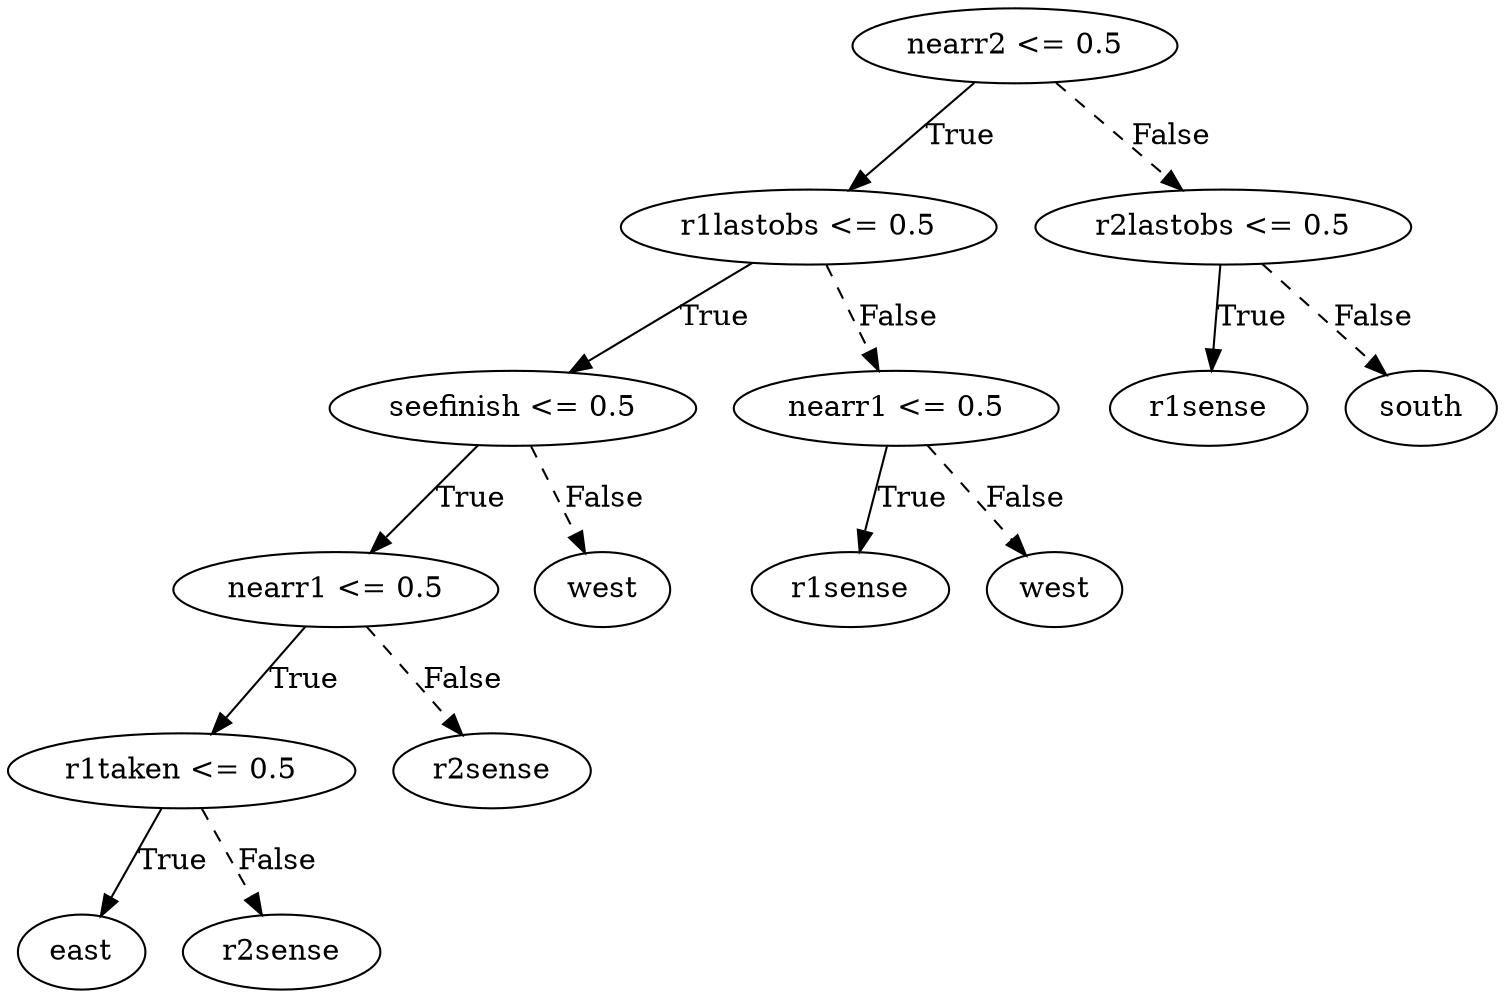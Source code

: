 digraph {
0 [label="nearr2 <= 0.5"];
1 [label="r1lastobs <= 0.5"];
2 [label="seefinish <= 0.5"];
3 [label="nearr1 <= 0.5"];
4 [label="r1taken <= 0.5"];
5 [label="east"];
4 -> 5 [label="True"];
6 [label="r2sense"];
4 -> 6 [style="dashed", label="False"];
3 -> 4 [label="True"];
7 [label="r2sense"];
3 -> 7 [style="dashed", label="False"];
2 -> 3 [label="True"];
8 [label="west"];
2 -> 8 [style="dashed", label="False"];
1 -> 2 [label="True"];
9 [label="nearr1 <= 0.5"];
10 [label="r1sense"];
9 -> 10 [label="True"];
11 [label="west"];
9 -> 11 [style="dashed", label="False"];
1 -> 9 [style="dashed", label="False"];
0 -> 1 [label="True"];
12 [label="r2lastobs <= 0.5"];
13 [label="r1sense"];
12 -> 13 [label="True"];
14 [label="south"];
12 -> 14 [style="dashed", label="False"];
0 -> 12 [style="dashed", label="False"];

}